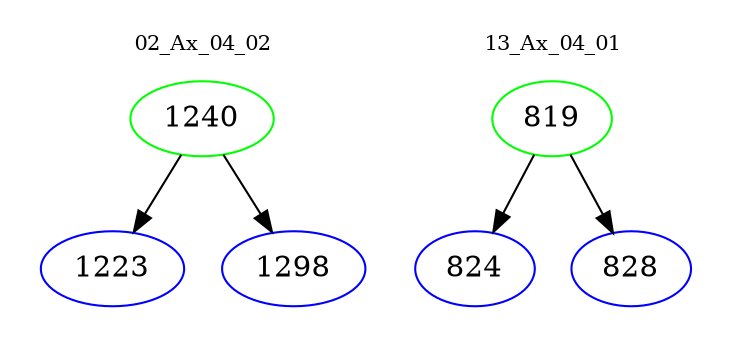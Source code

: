 digraph{
subgraph cluster_0 {
color = white
label = "02_Ax_04_02";
fontsize=10;
T0_1240 [label="1240", color="green"]
T0_1240 -> T0_1223 [color="black"]
T0_1223 [label="1223", color="blue"]
T0_1240 -> T0_1298 [color="black"]
T0_1298 [label="1298", color="blue"]
}
subgraph cluster_1 {
color = white
label = "13_Ax_04_01";
fontsize=10;
T1_819 [label="819", color="green"]
T1_819 -> T1_824 [color="black"]
T1_824 [label="824", color="blue"]
T1_819 -> T1_828 [color="black"]
T1_828 [label="828", color="blue"]
}
}
